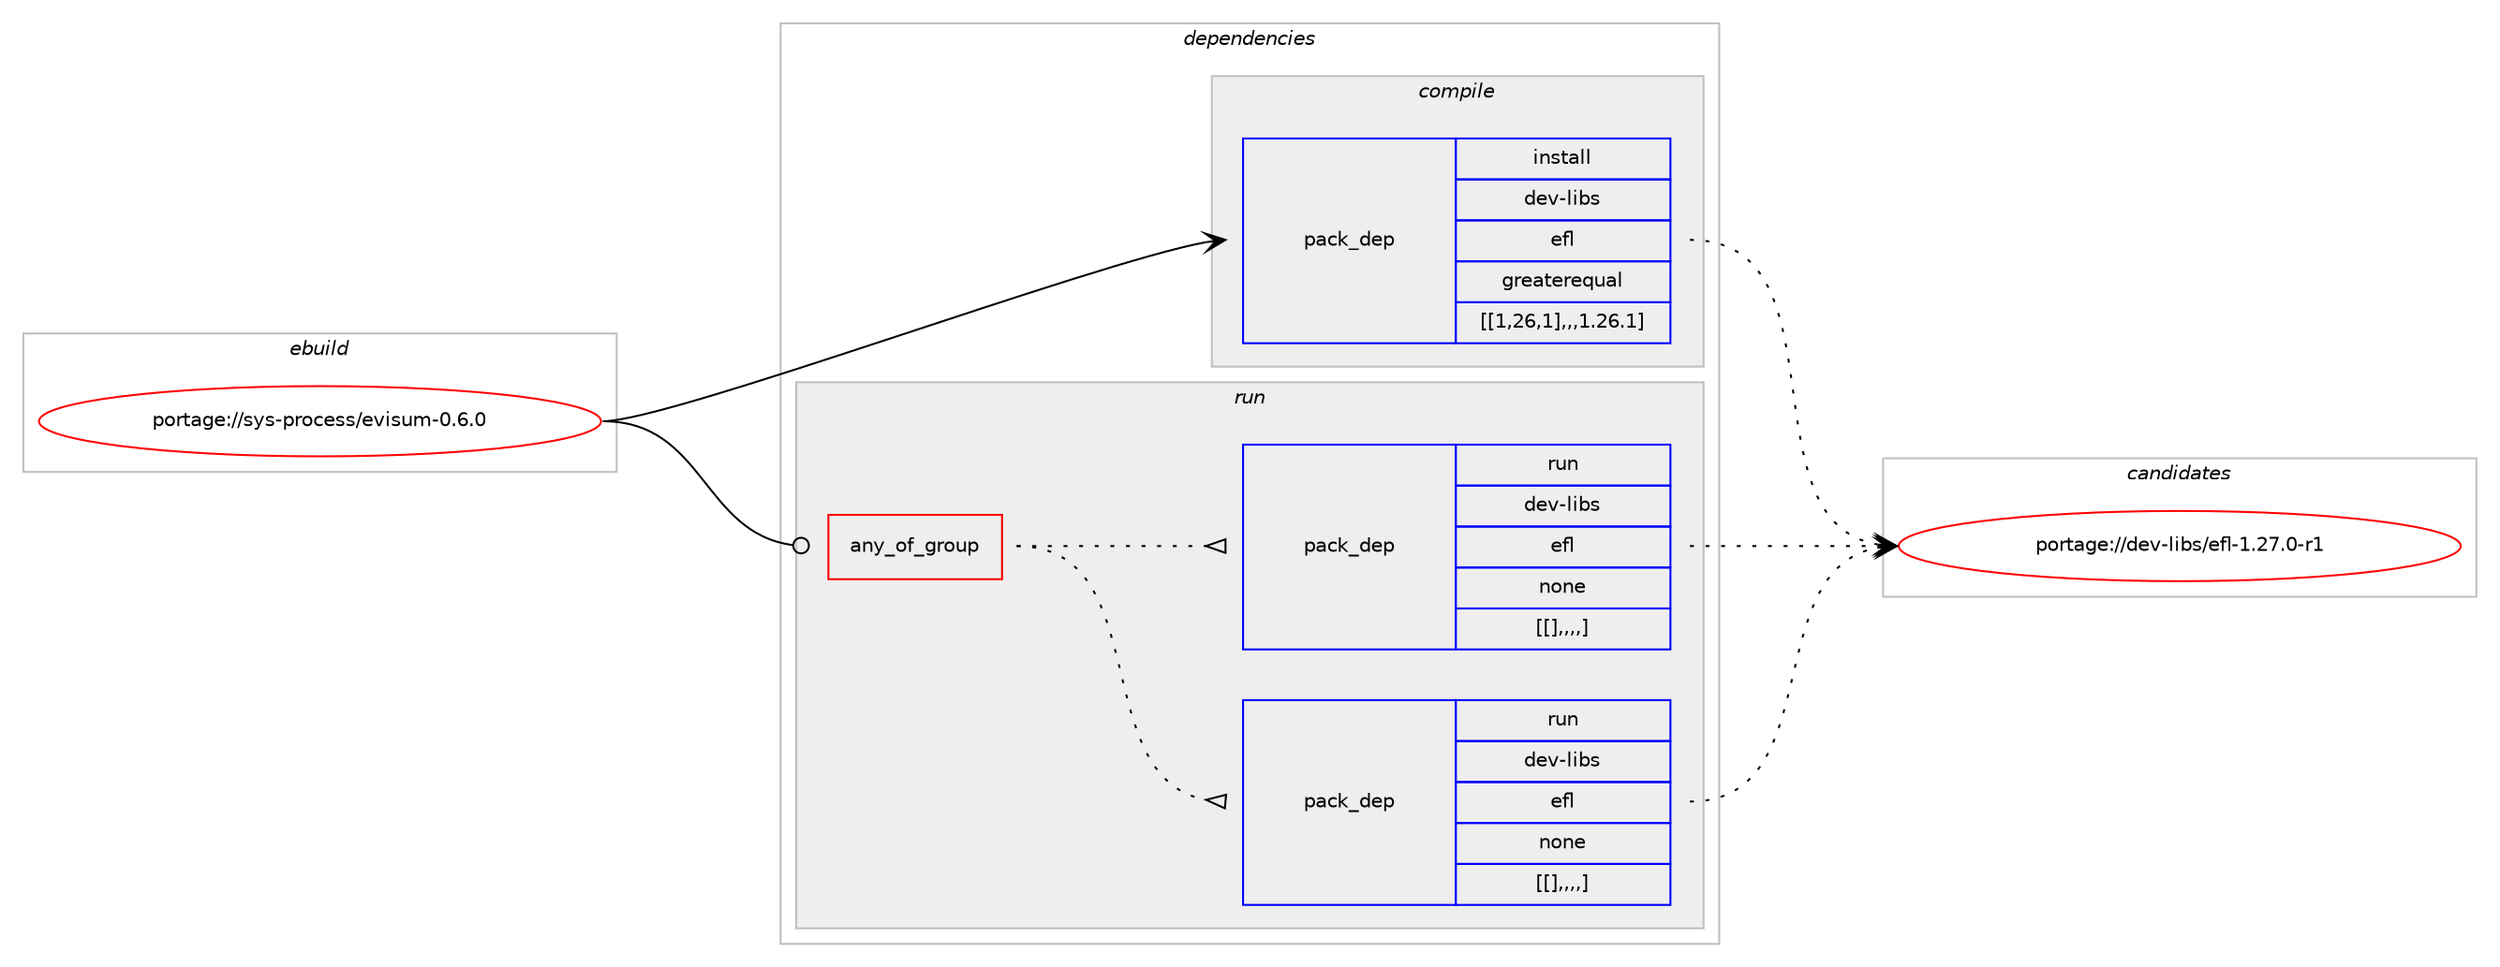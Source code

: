 digraph prolog {

# *************
# Graph options
# *************

newrank=true;
concentrate=true;
compound=true;
graph [rankdir=LR,fontname=Helvetica,fontsize=10,ranksep=1.5];#, ranksep=2.5, nodesep=0.2];
edge  [arrowhead=vee];
node  [fontname=Helvetica,fontsize=10];

# **********
# The ebuild
# **********

subgraph cluster_leftcol {
color=gray;
label=<<i>ebuild</i>>;
id [label="portage://sys-process/evisum-0.6.0", color=red, width=4, href="../sys-process/evisum-0.6.0.svg"];
}

# ****************
# The dependencies
# ****************

subgraph cluster_midcol {
color=gray;
label=<<i>dependencies</i>>;
subgraph cluster_compile {
fillcolor="#eeeeee";
style=filled;
label=<<i>compile</i>>;
subgraph pack335415 {
dependency461737 [label=<<TABLE BORDER="0" CELLBORDER="1" CELLSPACING="0" CELLPADDING="4" WIDTH="220"><TR><TD ROWSPAN="6" CELLPADDING="30">pack_dep</TD></TR><TR><TD WIDTH="110">install</TD></TR><TR><TD>dev-libs</TD></TR><TR><TD>efl</TD></TR><TR><TD>greaterequal</TD></TR><TR><TD>[[1,26,1],,,1.26.1]</TD></TR></TABLE>>, shape=none, color=blue];
}
id:e -> dependency461737:w [weight=20,style="solid",arrowhead="vee"];
}
subgraph cluster_compileandrun {
fillcolor="#eeeeee";
style=filled;
label=<<i>compile and run</i>>;
}
subgraph cluster_run {
fillcolor="#eeeeee";
style=filled;
label=<<i>run</i>>;
subgraph any2929 {
dependency461738 [label=<<TABLE BORDER="0" CELLBORDER="1" CELLSPACING="0" CELLPADDING="4"><TR><TD CELLPADDING="10">any_of_group</TD></TR></TABLE>>, shape=none, color=red];subgraph pack335416 {
dependency461739 [label=<<TABLE BORDER="0" CELLBORDER="1" CELLSPACING="0" CELLPADDING="4" WIDTH="220"><TR><TD ROWSPAN="6" CELLPADDING="30">pack_dep</TD></TR><TR><TD WIDTH="110">run</TD></TR><TR><TD>dev-libs</TD></TR><TR><TD>efl</TD></TR><TR><TD>none</TD></TR><TR><TD>[[],,,,]</TD></TR></TABLE>>, shape=none, color=blue];
}
dependency461738:e -> dependency461739:w [weight=20,style="dotted",arrowhead="oinv"];
subgraph pack335417 {
dependency461740 [label=<<TABLE BORDER="0" CELLBORDER="1" CELLSPACING="0" CELLPADDING="4" WIDTH="220"><TR><TD ROWSPAN="6" CELLPADDING="30">pack_dep</TD></TR><TR><TD WIDTH="110">run</TD></TR><TR><TD>dev-libs</TD></TR><TR><TD>efl</TD></TR><TR><TD>none</TD></TR><TR><TD>[[],,,,]</TD></TR></TABLE>>, shape=none, color=blue];
}
dependency461738:e -> dependency461740:w [weight=20,style="dotted",arrowhead="oinv"];
}
id:e -> dependency461738:w [weight=20,style="solid",arrowhead="odot"];
}
}

# **************
# The candidates
# **************

subgraph cluster_choices {
rank=same;
color=gray;
label=<<i>candidates</i>>;

subgraph choice335415 {
color=black;
nodesep=1;
choice100101118451081059811547101102108454946505546484511449 [label="portage://dev-libs/efl-1.27.0-r1", color=red, width=4,href="../dev-libs/efl-1.27.0-r1.svg"];
dependency461737:e -> choice100101118451081059811547101102108454946505546484511449:w [style=dotted,weight="100"];
}
subgraph choice335416 {
color=black;
nodesep=1;
choice100101118451081059811547101102108454946505546484511449 [label="portage://dev-libs/efl-1.27.0-r1", color=red, width=4,href="../dev-libs/efl-1.27.0-r1.svg"];
dependency461739:e -> choice100101118451081059811547101102108454946505546484511449:w [style=dotted,weight="100"];
}
subgraph choice335417 {
color=black;
nodesep=1;
choice100101118451081059811547101102108454946505546484511449 [label="portage://dev-libs/efl-1.27.0-r1", color=red, width=4,href="../dev-libs/efl-1.27.0-r1.svg"];
dependency461740:e -> choice100101118451081059811547101102108454946505546484511449:w [style=dotted,weight="100"];
}
}

}
